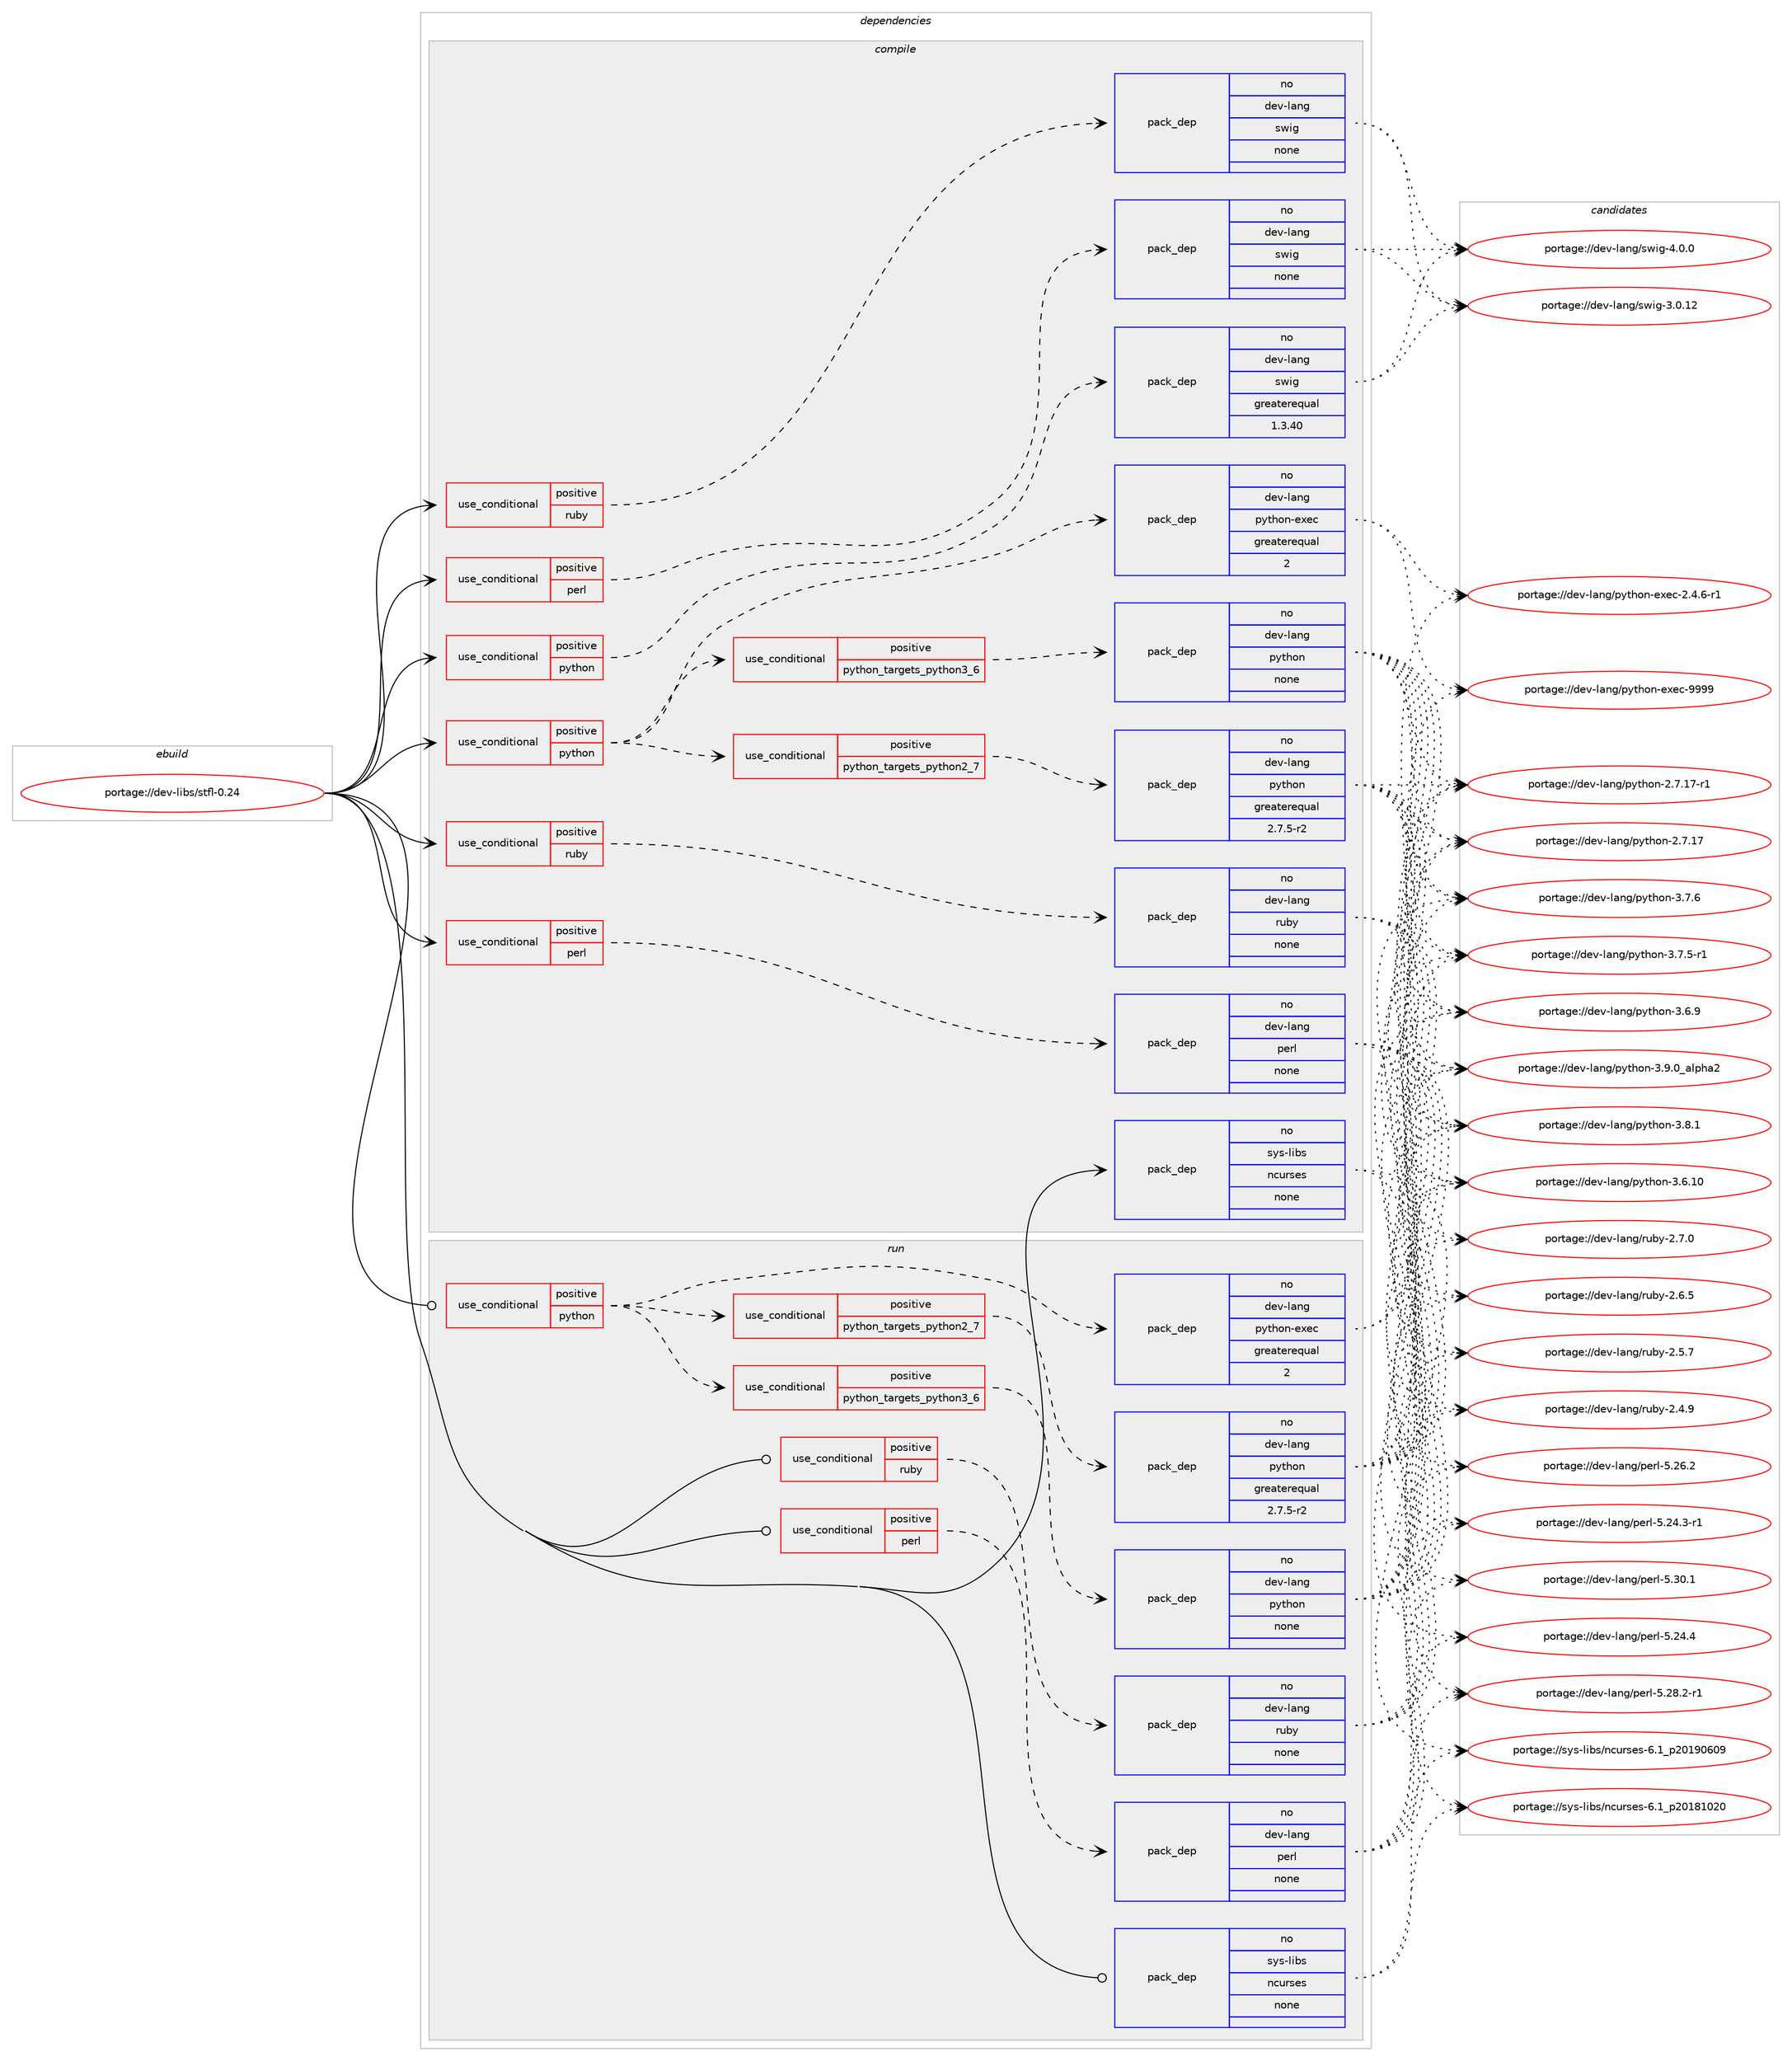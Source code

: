 digraph prolog {

# *************
# Graph options
# *************

newrank=true;
concentrate=true;
compound=true;
graph [rankdir=LR,fontname=Helvetica,fontsize=10,ranksep=1.5];#, ranksep=2.5, nodesep=0.2];
edge  [arrowhead=vee];
node  [fontname=Helvetica,fontsize=10];

# **********
# The ebuild
# **********

subgraph cluster_leftcol {
color=gray;
label=<<i>ebuild</i>>;
id [label="portage://dev-libs/stfl-0.24", color=red, width=4, href="../dev-libs/stfl-0.24.svg"];
}

# ****************
# The dependencies
# ****************

subgraph cluster_midcol {
color=gray;
label=<<i>dependencies</i>>;
subgraph cluster_compile {
fillcolor="#eeeeee";
style=filled;
label=<<i>compile</i>>;
subgraph cond123895 {
dependency507650 [label=<<TABLE BORDER="0" CELLBORDER="1" CELLSPACING="0" CELLPADDING="4"><TR><TD ROWSPAN="3" CELLPADDING="10">use_conditional</TD></TR><TR><TD>positive</TD></TR><TR><TD>perl</TD></TR></TABLE>>, shape=none, color=red];
subgraph pack378584 {
dependency507651 [label=<<TABLE BORDER="0" CELLBORDER="1" CELLSPACING="0" CELLPADDING="4" WIDTH="220"><TR><TD ROWSPAN="6" CELLPADDING="30">pack_dep</TD></TR><TR><TD WIDTH="110">no</TD></TR><TR><TD>dev-lang</TD></TR><TR><TD>perl</TD></TR><TR><TD>none</TD></TR><TR><TD></TD></TR></TABLE>>, shape=none, color=blue];
}
dependency507650:e -> dependency507651:w [weight=20,style="dashed",arrowhead="vee"];
}
id:e -> dependency507650:w [weight=20,style="solid",arrowhead="vee"];
subgraph cond123896 {
dependency507652 [label=<<TABLE BORDER="0" CELLBORDER="1" CELLSPACING="0" CELLPADDING="4"><TR><TD ROWSPAN="3" CELLPADDING="10">use_conditional</TD></TR><TR><TD>positive</TD></TR><TR><TD>perl</TD></TR></TABLE>>, shape=none, color=red];
subgraph pack378585 {
dependency507653 [label=<<TABLE BORDER="0" CELLBORDER="1" CELLSPACING="0" CELLPADDING="4" WIDTH="220"><TR><TD ROWSPAN="6" CELLPADDING="30">pack_dep</TD></TR><TR><TD WIDTH="110">no</TD></TR><TR><TD>dev-lang</TD></TR><TR><TD>swig</TD></TR><TR><TD>none</TD></TR><TR><TD></TD></TR></TABLE>>, shape=none, color=blue];
}
dependency507652:e -> dependency507653:w [weight=20,style="dashed",arrowhead="vee"];
}
id:e -> dependency507652:w [weight=20,style="solid",arrowhead="vee"];
subgraph cond123897 {
dependency507654 [label=<<TABLE BORDER="0" CELLBORDER="1" CELLSPACING="0" CELLPADDING="4"><TR><TD ROWSPAN="3" CELLPADDING="10">use_conditional</TD></TR><TR><TD>positive</TD></TR><TR><TD>python</TD></TR></TABLE>>, shape=none, color=red];
subgraph cond123898 {
dependency507655 [label=<<TABLE BORDER="0" CELLBORDER="1" CELLSPACING="0" CELLPADDING="4"><TR><TD ROWSPAN="3" CELLPADDING="10">use_conditional</TD></TR><TR><TD>positive</TD></TR><TR><TD>python_targets_python2_7</TD></TR></TABLE>>, shape=none, color=red];
subgraph pack378586 {
dependency507656 [label=<<TABLE BORDER="0" CELLBORDER="1" CELLSPACING="0" CELLPADDING="4" WIDTH="220"><TR><TD ROWSPAN="6" CELLPADDING="30">pack_dep</TD></TR><TR><TD WIDTH="110">no</TD></TR><TR><TD>dev-lang</TD></TR><TR><TD>python</TD></TR><TR><TD>greaterequal</TD></TR><TR><TD>2.7.5-r2</TD></TR></TABLE>>, shape=none, color=blue];
}
dependency507655:e -> dependency507656:w [weight=20,style="dashed",arrowhead="vee"];
}
dependency507654:e -> dependency507655:w [weight=20,style="dashed",arrowhead="vee"];
subgraph cond123899 {
dependency507657 [label=<<TABLE BORDER="0" CELLBORDER="1" CELLSPACING="0" CELLPADDING="4"><TR><TD ROWSPAN="3" CELLPADDING="10">use_conditional</TD></TR><TR><TD>positive</TD></TR><TR><TD>python_targets_python3_6</TD></TR></TABLE>>, shape=none, color=red];
subgraph pack378587 {
dependency507658 [label=<<TABLE BORDER="0" CELLBORDER="1" CELLSPACING="0" CELLPADDING="4" WIDTH="220"><TR><TD ROWSPAN="6" CELLPADDING="30">pack_dep</TD></TR><TR><TD WIDTH="110">no</TD></TR><TR><TD>dev-lang</TD></TR><TR><TD>python</TD></TR><TR><TD>none</TD></TR><TR><TD></TD></TR></TABLE>>, shape=none, color=blue];
}
dependency507657:e -> dependency507658:w [weight=20,style="dashed",arrowhead="vee"];
}
dependency507654:e -> dependency507657:w [weight=20,style="dashed",arrowhead="vee"];
subgraph pack378588 {
dependency507659 [label=<<TABLE BORDER="0" CELLBORDER="1" CELLSPACING="0" CELLPADDING="4" WIDTH="220"><TR><TD ROWSPAN="6" CELLPADDING="30">pack_dep</TD></TR><TR><TD WIDTH="110">no</TD></TR><TR><TD>dev-lang</TD></TR><TR><TD>python-exec</TD></TR><TR><TD>greaterequal</TD></TR><TR><TD>2</TD></TR></TABLE>>, shape=none, color=blue];
}
dependency507654:e -> dependency507659:w [weight=20,style="dashed",arrowhead="vee"];
}
id:e -> dependency507654:w [weight=20,style="solid",arrowhead="vee"];
subgraph cond123900 {
dependency507660 [label=<<TABLE BORDER="0" CELLBORDER="1" CELLSPACING="0" CELLPADDING="4"><TR><TD ROWSPAN="3" CELLPADDING="10">use_conditional</TD></TR><TR><TD>positive</TD></TR><TR><TD>python</TD></TR></TABLE>>, shape=none, color=red];
subgraph pack378589 {
dependency507661 [label=<<TABLE BORDER="0" CELLBORDER="1" CELLSPACING="0" CELLPADDING="4" WIDTH="220"><TR><TD ROWSPAN="6" CELLPADDING="30">pack_dep</TD></TR><TR><TD WIDTH="110">no</TD></TR><TR><TD>dev-lang</TD></TR><TR><TD>swig</TD></TR><TR><TD>greaterequal</TD></TR><TR><TD>1.3.40</TD></TR></TABLE>>, shape=none, color=blue];
}
dependency507660:e -> dependency507661:w [weight=20,style="dashed",arrowhead="vee"];
}
id:e -> dependency507660:w [weight=20,style="solid",arrowhead="vee"];
subgraph cond123901 {
dependency507662 [label=<<TABLE BORDER="0" CELLBORDER="1" CELLSPACING="0" CELLPADDING="4"><TR><TD ROWSPAN="3" CELLPADDING="10">use_conditional</TD></TR><TR><TD>positive</TD></TR><TR><TD>ruby</TD></TR></TABLE>>, shape=none, color=red];
subgraph pack378590 {
dependency507663 [label=<<TABLE BORDER="0" CELLBORDER="1" CELLSPACING="0" CELLPADDING="4" WIDTH="220"><TR><TD ROWSPAN="6" CELLPADDING="30">pack_dep</TD></TR><TR><TD WIDTH="110">no</TD></TR><TR><TD>dev-lang</TD></TR><TR><TD>ruby</TD></TR><TR><TD>none</TD></TR><TR><TD></TD></TR></TABLE>>, shape=none, color=blue];
}
dependency507662:e -> dependency507663:w [weight=20,style="dashed",arrowhead="vee"];
}
id:e -> dependency507662:w [weight=20,style="solid",arrowhead="vee"];
subgraph cond123902 {
dependency507664 [label=<<TABLE BORDER="0" CELLBORDER="1" CELLSPACING="0" CELLPADDING="4"><TR><TD ROWSPAN="3" CELLPADDING="10">use_conditional</TD></TR><TR><TD>positive</TD></TR><TR><TD>ruby</TD></TR></TABLE>>, shape=none, color=red];
subgraph pack378591 {
dependency507665 [label=<<TABLE BORDER="0" CELLBORDER="1" CELLSPACING="0" CELLPADDING="4" WIDTH="220"><TR><TD ROWSPAN="6" CELLPADDING="30">pack_dep</TD></TR><TR><TD WIDTH="110">no</TD></TR><TR><TD>dev-lang</TD></TR><TR><TD>swig</TD></TR><TR><TD>none</TD></TR><TR><TD></TD></TR></TABLE>>, shape=none, color=blue];
}
dependency507664:e -> dependency507665:w [weight=20,style="dashed",arrowhead="vee"];
}
id:e -> dependency507664:w [weight=20,style="solid",arrowhead="vee"];
subgraph pack378592 {
dependency507666 [label=<<TABLE BORDER="0" CELLBORDER="1" CELLSPACING="0" CELLPADDING="4" WIDTH="220"><TR><TD ROWSPAN="6" CELLPADDING="30">pack_dep</TD></TR><TR><TD WIDTH="110">no</TD></TR><TR><TD>sys-libs</TD></TR><TR><TD>ncurses</TD></TR><TR><TD>none</TD></TR><TR><TD></TD></TR></TABLE>>, shape=none, color=blue];
}
id:e -> dependency507666:w [weight=20,style="solid",arrowhead="vee"];
}
subgraph cluster_compileandrun {
fillcolor="#eeeeee";
style=filled;
label=<<i>compile and run</i>>;
}
subgraph cluster_run {
fillcolor="#eeeeee";
style=filled;
label=<<i>run</i>>;
subgraph cond123903 {
dependency507667 [label=<<TABLE BORDER="0" CELLBORDER="1" CELLSPACING="0" CELLPADDING="4"><TR><TD ROWSPAN="3" CELLPADDING="10">use_conditional</TD></TR><TR><TD>positive</TD></TR><TR><TD>perl</TD></TR></TABLE>>, shape=none, color=red];
subgraph pack378593 {
dependency507668 [label=<<TABLE BORDER="0" CELLBORDER="1" CELLSPACING="0" CELLPADDING="4" WIDTH="220"><TR><TD ROWSPAN="6" CELLPADDING="30">pack_dep</TD></TR><TR><TD WIDTH="110">no</TD></TR><TR><TD>dev-lang</TD></TR><TR><TD>perl</TD></TR><TR><TD>none</TD></TR><TR><TD></TD></TR></TABLE>>, shape=none, color=blue];
}
dependency507667:e -> dependency507668:w [weight=20,style="dashed",arrowhead="vee"];
}
id:e -> dependency507667:w [weight=20,style="solid",arrowhead="odot"];
subgraph cond123904 {
dependency507669 [label=<<TABLE BORDER="0" CELLBORDER="1" CELLSPACING="0" CELLPADDING="4"><TR><TD ROWSPAN="3" CELLPADDING="10">use_conditional</TD></TR><TR><TD>positive</TD></TR><TR><TD>python</TD></TR></TABLE>>, shape=none, color=red];
subgraph cond123905 {
dependency507670 [label=<<TABLE BORDER="0" CELLBORDER="1" CELLSPACING="0" CELLPADDING="4"><TR><TD ROWSPAN="3" CELLPADDING="10">use_conditional</TD></TR><TR><TD>positive</TD></TR><TR><TD>python_targets_python2_7</TD></TR></TABLE>>, shape=none, color=red];
subgraph pack378594 {
dependency507671 [label=<<TABLE BORDER="0" CELLBORDER="1" CELLSPACING="0" CELLPADDING="4" WIDTH="220"><TR><TD ROWSPAN="6" CELLPADDING="30">pack_dep</TD></TR><TR><TD WIDTH="110">no</TD></TR><TR><TD>dev-lang</TD></TR><TR><TD>python</TD></TR><TR><TD>greaterequal</TD></TR><TR><TD>2.7.5-r2</TD></TR></TABLE>>, shape=none, color=blue];
}
dependency507670:e -> dependency507671:w [weight=20,style="dashed",arrowhead="vee"];
}
dependency507669:e -> dependency507670:w [weight=20,style="dashed",arrowhead="vee"];
subgraph cond123906 {
dependency507672 [label=<<TABLE BORDER="0" CELLBORDER="1" CELLSPACING="0" CELLPADDING="4"><TR><TD ROWSPAN="3" CELLPADDING="10">use_conditional</TD></TR><TR><TD>positive</TD></TR><TR><TD>python_targets_python3_6</TD></TR></TABLE>>, shape=none, color=red];
subgraph pack378595 {
dependency507673 [label=<<TABLE BORDER="0" CELLBORDER="1" CELLSPACING="0" CELLPADDING="4" WIDTH="220"><TR><TD ROWSPAN="6" CELLPADDING="30">pack_dep</TD></TR><TR><TD WIDTH="110">no</TD></TR><TR><TD>dev-lang</TD></TR><TR><TD>python</TD></TR><TR><TD>none</TD></TR><TR><TD></TD></TR></TABLE>>, shape=none, color=blue];
}
dependency507672:e -> dependency507673:w [weight=20,style="dashed",arrowhead="vee"];
}
dependency507669:e -> dependency507672:w [weight=20,style="dashed",arrowhead="vee"];
subgraph pack378596 {
dependency507674 [label=<<TABLE BORDER="0" CELLBORDER="1" CELLSPACING="0" CELLPADDING="4" WIDTH="220"><TR><TD ROWSPAN="6" CELLPADDING="30">pack_dep</TD></TR><TR><TD WIDTH="110">no</TD></TR><TR><TD>dev-lang</TD></TR><TR><TD>python-exec</TD></TR><TR><TD>greaterequal</TD></TR><TR><TD>2</TD></TR></TABLE>>, shape=none, color=blue];
}
dependency507669:e -> dependency507674:w [weight=20,style="dashed",arrowhead="vee"];
}
id:e -> dependency507669:w [weight=20,style="solid",arrowhead="odot"];
subgraph cond123907 {
dependency507675 [label=<<TABLE BORDER="0" CELLBORDER="1" CELLSPACING="0" CELLPADDING="4"><TR><TD ROWSPAN="3" CELLPADDING="10">use_conditional</TD></TR><TR><TD>positive</TD></TR><TR><TD>ruby</TD></TR></TABLE>>, shape=none, color=red];
subgraph pack378597 {
dependency507676 [label=<<TABLE BORDER="0" CELLBORDER="1" CELLSPACING="0" CELLPADDING="4" WIDTH="220"><TR><TD ROWSPAN="6" CELLPADDING="30">pack_dep</TD></TR><TR><TD WIDTH="110">no</TD></TR><TR><TD>dev-lang</TD></TR><TR><TD>ruby</TD></TR><TR><TD>none</TD></TR><TR><TD></TD></TR></TABLE>>, shape=none, color=blue];
}
dependency507675:e -> dependency507676:w [weight=20,style="dashed",arrowhead="vee"];
}
id:e -> dependency507675:w [weight=20,style="solid",arrowhead="odot"];
subgraph pack378598 {
dependency507677 [label=<<TABLE BORDER="0" CELLBORDER="1" CELLSPACING="0" CELLPADDING="4" WIDTH="220"><TR><TD ROWSPAN="6" CELLPADDING="30">pack_dep</TD></TR><TR><TD WIDTH="110">no</TD></TR><TR><TD>sys-libs</TD></TR><TR><TD>ncurses</TD></TR><TR><TD>none</TD></TR><TR><TD></TD></TR></TABLE>>, shape=none, color=blue];
}
id:e -> dependency507677:w [weight=20,style="solid",arrowhead="odot"];
}
}

# **************
# The candidates
# **************

subgraph cluster_choices {
rank=same;
color=gray;
label=<<i>candidates</i>>;

subgraph choice378584 {
color=black;
nodesep=1;
choice10010111845108971101034711210111410845534651484649 [label="portage://dev-lang/perl-5.30.1", color=red, width=4,href="../dev-lang/perl-5.30.1.svg"];
choice100101118451089711010347112101114108455346505646504511449 [label="portage://dev-lang/perl-5.28.2-r1", color=red, width=4,href="../dev-lang/perl-5.28.2-r1.svg"];
choice10010111845108971101034711210111410845534650544650 [label="portage://dev-lang/perl-5.26.2", color=red, width=4,href="../dev-lang/perl-5.26.2.svg"];
choice10010111845108971101034711210111410845534650524652 [label="portage://dev-lang/perl-5.24.4", color=red, width=4,href="../dev-lang/perl-5.24.4.svg"];
choice100101118451089711010347112101114108455346505246514511449 [label="portage://dev-lang/perl-5.24.3-r1", color=red, width=4,href="../dev-lang/perl-5.24.3-r1.svg"];
dependency507651:e -> choice10010111845108971101034711210111410845534651484649:w [style=dotted,weight="100"];
dependency507651:e -> choice100101118451089711010347112101114108455346505646504511449:w [style=dotted,weight="100"];
dependency507651:e -> choice10010111845108971101034711210111410845534650544650:w [style=dotted,weight="100"];
dependency507651:e -> choice10010111845108971101034711210111410845534650524652:w [style=dotted,weight="100"];
dependency507651:e -> choice100101118451089711010347112101114108455346505246514511449:w [style=dotted,weight="100"];
}
subgraph choice378585 {
color=black;
nodesep=1;
choice100101118451089711010347115119105103455246484648 [label="portage://dev-lang/swig-4.0.0", color=red, width=4,href="../dev-lang/swig-4.0.0.svg"];
choice10010111845108971101034711511910510345514648464950 [label="portage://dev-lang/swig-3.0.12", color=red, width=4,href="../dev-lang/swig-3.0.12.svg"];
dependency507653:e -> choice100101118451089711010347115119105103455246484648:w [style=dotted,weight="100"];
dependency507653:e -> choice10010111845108971101034711511910510345514648464950:w [style=dotted,weight="100"];
}
subgraph choice378586 {
color=black;
nodesep=1;
choice10010111845108971101034711212111610411111045514657464895971081121049750 [label="portage://dev-lang/python-3.9.0_alpha2", color=red, width=4,href="../dev-lang/python-3.9.0_alpha2.svg"];
choice100101118451089711010347112121116104111110455146564649 [label="portage://dev-lang/python-3.8.1", color=red, width=4,href="../dev-lang/python-3.8.1.svg"];
choice100101118451089711010347112121116104111110455146554654 [label="portage://dev-lang/python-3.7.6", color=red, width=4,href="../dev-lang/python-3.7.6.svg"];
choice1001011184510897110103471121211161041111104551465546534511449 [label="portage://dev-lang/python-3.7.5-r1", color=red, width=4,href="../dev-lang/python-3.7.5-r1.svg"];
choice100101118451089711010347112121116104111110455146544657 [label="portage://dev-lang/python-3.6.9", color=red, width=4,href="../dev-lang/python-3.6.9.svg"];
choice10010111845108971101034711212111610411111045514654464948 [label="portage://dev-lang/python-3.6.10", color=red, width=4,href="../dev-lang/python-3.6.10.svg"];
choice100101118451089711010347112121116104111110455046554649554511449 [label="portage://dev-lang/python-2.7.17-r1", color=red, width=4,href="../dev-lang/python-2.7.17-r1.svg"];
choice10010111845108971101034711212111610411111045504655464955 [label="portage://dev-lang/python-2.7.17", color=red, width=4,href="../dev-lang/python-2.7.17.svg"];
dependency507656:e -> choice10010111845108971101034711212111610411111045514657464895971081121049750:w [style=dotted,weight="100"];
dependency507656:e -> choice100101118451089711010347112121116104111110455146564649:w [style=dotted,weight="100"];
dependency507656:e -> choice100101118451089711010347112121116104111110455146554654:w [style=dotted,weight="100"];
dependency507656:e -> choice1001011184510897110103471121211161041111104551465546534511449:w [style=dotted,weight="100"];
dependency507656:e -> choice100101118451089711010347112121116104111110455146544657:w [style=dotted,weight="100"];
dependency507656:e -> choice10010111845108971101034711212111610411111045514654464948:w [style=dotted,weight="100"];
dependency507656:e -> choice100101118451089711010347112121116104111110455046554649554511449:w [style=dotted,weight="100"];
dependency507656:e -> choice10010111845108971101034711212111610411111045504655464955:w [style=dotted,weight="100"];
}
subgraph choice378587 {
color=black;
nodesep=1;
choice10010111845108971101034711212111610411111045514657464895971081121049750 [label="portage://dev-lang/python-3.9.0_alpha2", color=red, width=4,href="../dev-lang/python-3.9.0_alpha2.svg"];
choice100101118451089711010347112121116104111110455146564649 [label="portage://dev-lang/python-3.8.1", color=red, width=4,href="../dev-lang/python-3.8.1.svg"];
choice100101118451089711010347112121116104111110455146554654 [label="portage://dev-lang/python-3.7.6", color=red, width=4,href="../dev-lang/python-3.7.6.svg"];
choice1001011184510897110103471121211161041111104551465546534511449 [label="portage://dev-lang/python-3.7.5-r1", color=red, width=4,href="../dev-lang/python-3.7.5-r1.svg"];
choice100101118451089711010347112121116104111110455146544657 [label="portage://dev-lang/python-3.6.9", color=red, width=4,href="../dev-lang/python-3.6.9.svg"];
choice10010111845108971101034711212111610411111045514654464948 [label="portage://dev-lang/python-3.6.10", color=red, width=4,href="../dev-lang/python-3.6.10.svg"];
choice100101118451089711010347112121116104111110455046554649554511449 [label="portage://dev-lang/python-2.7.17-r1", color=red, width=4,href="../dev-lang/python-2.7.17-r1.svg"];
choice10010111845108971101034711212111610411111045504655464955 [label="portage://dev-lang/python-2.7.17", color=red, width=4,href="../dev-lang/python-2.7.17.svg"];
dependency507658:e -> choice10010111845108971101034711212111610411111045514657464895971081121049750:w [style=dotted,weight="100"];
dependency507658:e -> choice100101118451089711010347112121116104111110455146564649:w [style=dotted,weight="100"];
dependency507658:e -> choice100101118451089711010347112121116104111110455146554654:w [style=dotted,weight="100"];
dependency507658:e -> choice1001011184510897110103471121211161041111104551465546534511449:w [style=dotted,weight="100"];
dependency507658:e -> choice100101118451089711010347112121116104111110455146544657:w [style=dotted,weight="100"];
dependency507658:e -> choice10010111845108971101034711212111610411111045514654464948:w [style=dotted,weight="100"];
dependency507658:e -> choice100101118451089711010347112121116104111110455046554649554511449:w [style=dotted,weight="100"];
dependency507658:e -> choice10010111845108971101034711212111610411111045504655464955:w [style=dotted,weight="100"];
}
subgraph choice378588 {
color=black;
nodesep=1;
choice10010111845108971101034711212111610411111045101120101994557575757 [label="portage://dev-lang/python-exec-9999", color=red, width=4,href="../dev-lang/python-exec-9999.svg"];
choice10010111845108971101034711212111610411111045101120101994550465246544511449 [label="portage://dev-lang/python-exec-2.4.6-r1", color=red, width=4,href="../dev-lang/python-exec-2.4.6-r1.svg"];
dependency507659:e -> choice10010111845108971101034711212111610411111045101120101994557575757:w [style=dotted,weight="100"];
dependency507659:e -> choice10010111845108971101034711212111610411111045101120101994550465246544511449:w [style=dotted,weight="100"];
}
subgraph choice378589 {
color=black;
nodesep=1;
choice100101118451089711010347115119105103455246484648 [label="portage://dev-lang/swig-4.0.0", color=red, width=4,href="../dev-lang/swig-4.0.0.svg"];
choice10010111845108971101034711511910510345514648464950 [label="portage://dev-lang/swig-3.0.12", color=red, width=4,href="../dev-lang/swig-3.0.12.svg"];
dependency507661:e -> choice100101118451089711010347115119105103455246484648:w [style=dotted,weight="100"];
dependency507661:e -> choice10010111845108971101034711511910510345514648464950:w [style=dotted,weight="100"];
}
subgraph choice378590 {
color=black;
nodesep=1;
choice10010111845108971101034711411798121455046554648 [label="portage://dev-lang/ruby-2.7.0", color=red, width=4,href="../dev-lang/ruby-2.7.0.svg"];
choice10010111845108971101034711411798121455046544653 [label="portage://dev-lang/ruby-2.6.5", color=red, width=4,href="../dev-lang/ruby-2.6.5.svg"];
choice10010111845108971101034711411798121455046534655 [label="portage://dev-lang/ruby-2.5.7", color=red, width=4,href="../dev-lang/ruby-2.5.7.svg"];
choice10010111845108971101034711411798121455046524657 [label="portage://dev-lang/ruby-2.4.9", color=red, width=4,href="../dev-lang/ruby-2.4.9.svg"];
dependency507663:e -> choice10010111845108971101034711411798121455046554648:w [style=dotted,weight="100"];
dependency507663:e -> choice10010111845108971101034711411798121455046544653:w [style=dotted,weight="100"];
dependency507663:e -> choice10010111845108971101034711411798121455046534655:w [style=dotted,weight="100"];
dependency507663:e -> choice10010111845108971101034711411798121455046524657:w [style=dotted,weight="100"];
}
subgraph choice378591 {
color=black;
nodesep=1;
choice100101118451089711010347115119105103455246484648 [label="portage://dev-lang/swig-4.0.0", color=red, width=4,href="../dev-lang/swig-4.0.0.svg"];
choice10010111845108971101034711511910510345514648464950 [label="portage://dev-lang/swig-3.0.12", color=red, width=4,href="../dev-lang/swig-3.0.12.svg"];
dependency507665:e -> choice100101118451089711010347115119105103455246484648:w [style=dotted,weight="100"];
dependency507665:e -> choice10010111845108971101034711511910510345514648464950:w [style=dotted,weight="100"];
}
subgraph choice378592 {
color=black;
nodesep=1;
choice1151211154510810598115471109911711411510111545544649951125048495748544857 [label="portage://sys-libs/ncurses-6.1_p20190609", color=red, width=4,href="../sys-libs/ncurses-6.1_p20190609.svg"];
choice1151211154510810598115471109911711411510111545544649951125048495649485048 [label="portage://sys-libs/ncurses-6.1_p20181020", color=red, width=4,href="../sys-libs/ncurses-6.1_p20181020.svg"];
dependency507666:e -> choice1151211154510810598115471109911711411510111545544649951125048495748544857:w [style=dotted,weight="100"];
dependency507666:e -> choice1151211154510810598115471109911711411510111545544649951125048495649485048:w [style=dotted,weight="100"];
}
subgraph choice378593 {
color=black;
nodesep=1;
choice10010111845108971101034711210111410845534651484649 [label="portage://dev-lang/perl-5.30.1", color=red, width=4,href="../dev-lang/perl-5.30.1.svg"];
choice100101118451089711010347112101114108455346505646504511449 [label="portage://dev-lang/perl-5.28.2-r1", color=red, width=4,href="../dev-lang/perl-5.28.2-r1.svg"];
choice10010111845108971101034711210111410845534650544650 [label="portage://dev-lang/perl-5.26.2", color=red, width=4,href="../dev-lang/perl-5.26.2.svg"];
choice10010111845108971101034711210111410845534650524652 [label="portage://dev-lang/perl-5.24.4", color=red, width=4,href="../dev-lang/perl-5.24.4.svg"];
choice100101118451089711010347112101114108455346505246514511449 [label="portage://dev-lang/perl-5.24.3-r1", color=red, width=4,href="../dev-lang/perl-5.24.3-r1.svg"];
dependency507668:e -> choice10010111845108971101034711210111410845534651484649:w [style=dotted,weight="100"];
dependency507668:e -> choice100101118451089711010347112101114108455346505646504511449:w [style=dotted,weight="100"];
dependency507668:e -> choice10010111845108971101034711210111410845534650544650:w [style=dotted,weight="100"];
dependency507668:e -> choice10010111845108971101034711210111410845534650524652:w [style=dotted,weight="100"];
dependency507668:e -> choice100101118451089711010347112101114108455346505246514511449:w [style=dotted,weight="100"];
}
subgraph choice378594 {
color=black;
nodesep=1;
choice10010111845108971101034711212111610411111045514657464895971081121049750 [label="portage://dev-lang/python-3.9.0_alpha2", color=red, width=4,href="../dev-lang/python-3.9.0_alpha2.svg"];
choice100101118451089711010347112121116104111110455146564649 [label="portage://dev-lang/python-3.8.1", color=red, width=4,href="../dev-lang/python-3.8.1.svg"];
choice100101118451089711010347112121116104111110455146554654 [label="portage://dev-lang/python-3.7.6", color=red, width=4,href="../dev-lang/python-3.7.6.svg"];
choice1001011184510897110103471121211161041111104551465546534511449 [label="portage://dev-lang/python-3.7.5-r1", color=red, width=4,href="../dev-lang/python-3.7.5-r1.svg"];
choice100101118451089711010347112121116104111110455146544657 [label="portage://dev-lang/python-3.6.9", color=red, width=4,href="../dev-lang/python-3.6.9.svg"];
choice10010111845108971101034711212111610411111045514654464948 [label="portage://dev-lang/python-3.6.10", color=red, width=4,href="../dev-lang/python-3.6.10.svg"];
choice100101118451089711010347112121116104111110455046554649554511449 [label="portage://dev-lang/python-2.7.17-r1", color=red, width=4,href="../dev-lang/python-2.7.17-r1.svg"];
choice10010111845108971101034711212111610411111045504655464955 [label="portage://dev-lang/python-2.7.17", color=red, width=4,href="../dev-lang/python-2.7.17.svg"];
dependency507671:e -> choice10010111845108971101034711212111610411111045514657464895971081121049750:w [style=dotted,weight="100"];
dependency507671:e -> choice100101118451089711010347112121116104111110455146564649:w [style=dotted,weight="100"];
dependency507671:e -> choice100101118451089711010347112121116104111110455146554654:w [style=dotted,weight="100"];
dependency507671:e -> choice1001011184510897110103471121211161041111104551465546534511449:w [style=dotted,weight="100"];
dependency507671:e -> choice100101118451089711010347112121116104111110455146544657:w [style=dotted,weight="100"];
dependency507671:e -> choice10010111845108971101034711212111610411111045514654464948:w [style=dotted,weight="100"];
dependency507671:e -> choice100101118451089711010347112121116104111110455046554649554511449:w [style=dotted,weight="100"];
dependency507671:e -> choice10010111845108971101034711212111610411111045504655464955:w [style=dotted,weight="100"];
}
subgraph choice378595 {
color=black;
nodesep=1;
choice10010111845108971101034711212111610411111045514657464895971081121049750 [label="portage://dev-lang/python-3.9.0_alpha2", color=red, width=4,href="../dev-lang/python-3.9.0_alpha2.svg"];
choice100101118451089711010347112121116104111110455146564649 [label="portage://dev-lang/python-3.8.1", color=red, width=4,href="../dev-lang/python-3.8.1.svg"];
choice100101118451089711010347112121116104111110455146554654 [label="portage://dev-lang/python-3.7.6", color=red, width=4,href="../dev-lang/python-3.7.6.svg"];
choice1001011184510897110103471121211161041111104551465546534511449 [label="portage://dev-lang/python-3.7.5-r1", color=red, width=4,href="../dev-lang/python-3.7.5-r1.svg"];
choice100101118451089711010347112121116104111110455146544657 [label="portage://dev-lang/python-3.6.9", color=red, width=4,href="../dev-lang/python-3.6.9.svg"];
choice10010111845108971101034711212111610411111045514654464948 [label="portage://dev-lang/python-3.6.10", color=red, width=4,href="../dev-lang/python-3.6.10.svg"];
choice100101118451089711010347112121116104111110455046554649554511449 [label="portage://dev-lang/python-2.7.17-r1", color=red, width=4,href="../dev-lang/python-2.7.17-r1.svg"];
choice10010111845108971101034711212111610411111045504655464955 [label="portage://dev-lang/python-2.7.17", color=red, width=4,href="../dev-lang/python-2.7.17.svg"];
dependency507673:e -> choice10010111845108971101034711212111610411111045514657464895971081121049750:w [style=dotted,weight="100"];
dependency507673:e -> choice100101118451089711010347112121116104111110455146564649:w [style=dotted,weight="100"];
dependency507673:e -> choice100101118451089711010347112121116104111110455146554654:w [style=dotted,weight="100"];
dependency507673:e -> choice1001011184510897110103471121211161041111104551465546534511449:w [style=dotted,weight="100"];
dependency507673:e -> choice100101118451089711010347112121116104111110455146544657:w [style=dotted,weight="100"];
dependency507673:e -> choice10010111845108971101034711212111610411111045514654464948:w [style=dotted,weight="100"];
dependency507673:e -> choice100101118451089711010347112121116104111110455046554649554511449:w [style=dotted,weight="100"];
dependency507673:e -> choice10010111845108971101034711212111610411111045504655464955:w [style=dotted,weight="100"];
}
subgraph choice378596 {
color=black;
nodesep=1;
choice10010111845108971101034711212111610411111045101120101994557575757 [label="portage://dev-lang/python-exec-9999", color=red, width=4,href="../dev-lang/python-exec-9999.svg"];
choice10010111845108971101034711212111610411111045101120101994550465246544511449 [label="portage://dev-lang/python-exec-2.4.6-r1", color=red, width=4,href="../dev-lang/python-exec-2.4.6-r1.svg"];
dependency507674:e -> choice10010111845108971101034711212111610411111045101120101994557575757:w [style=dotted,weight="100"];
dependency507674:e -> choice10010111845108971101034711212111610411111045101120101994550465246544511449:w [style=dotted,weight="100"];
}
subgraph choice378597 {
color=black;
nodesep=1;
choice10010111845108971101034711411798121455046554648 [label="portage://dev-lang/ruby-2.7.0", color=red, width=4,href="../dev-lang/ruby-2.7.0.svg"];
choice10010111845108971101034711411798121455046544653 [label="portage://dev-lang/ruby-2.6.5", color=red, width=4,href="../dev-lang/ruby-2.6.5.svg"];
choice10010111845108971101034711411798121455046534655 [label="portage://dev-lang/ruby-2.5.7", color=red, width=4,href="../dev-lang/ruby-2.5.7.svg"];
choice10010111845108971101034711411798121455046524657 [label="portage://dev-lang/ruby-2.4.9", color=red, width=4,href="../dev-lang/ruby-2.4.9.svg"];
dependency507676:e -> choice10010111845108971101034711411798121455046554648:w [style=dotted,weight="100"];
dependency507676:e -> choice10010111845108971101034711411798121455046544653:w [style=dotted,weight="100"];
dependency507676:e -> choice10010111845108971101034711411798121455046534655:w [style=dotted,weight="100"];
dependency507676:e -> choice10010111845108971101034711411798121455046524657:w [style=dotted,weight="100"];
}
subgraph choice378598 {
color=black;
nodesep=1;
choice1151211154510810598115471109911711411510111545544649951125048495748544857 [label="portage://sys-libs/ncurses-6.1_p20190609", color=red, width=4,href="../sys-libs/ncurses-6.1_p20190609.svg"];
choice1151211154510810598115471109911711411510111545544649951125048495649485048 [label="portage://sys-libs/ncurses-6.1_p20181020", color=red, width=4,href="../sys-libs/ncurses-6.1_p20181020.svg"];
dependency507677:e -> choice1151211154510810598115471109911711411510111545544649951125048495748544857:w [style=dotted,weight="100"];
dependency507677:e -> choice1151211154510810598115471109911711411510111545544649951125048495649485048:w [style=dotted,weight="100"];
}
}

}
